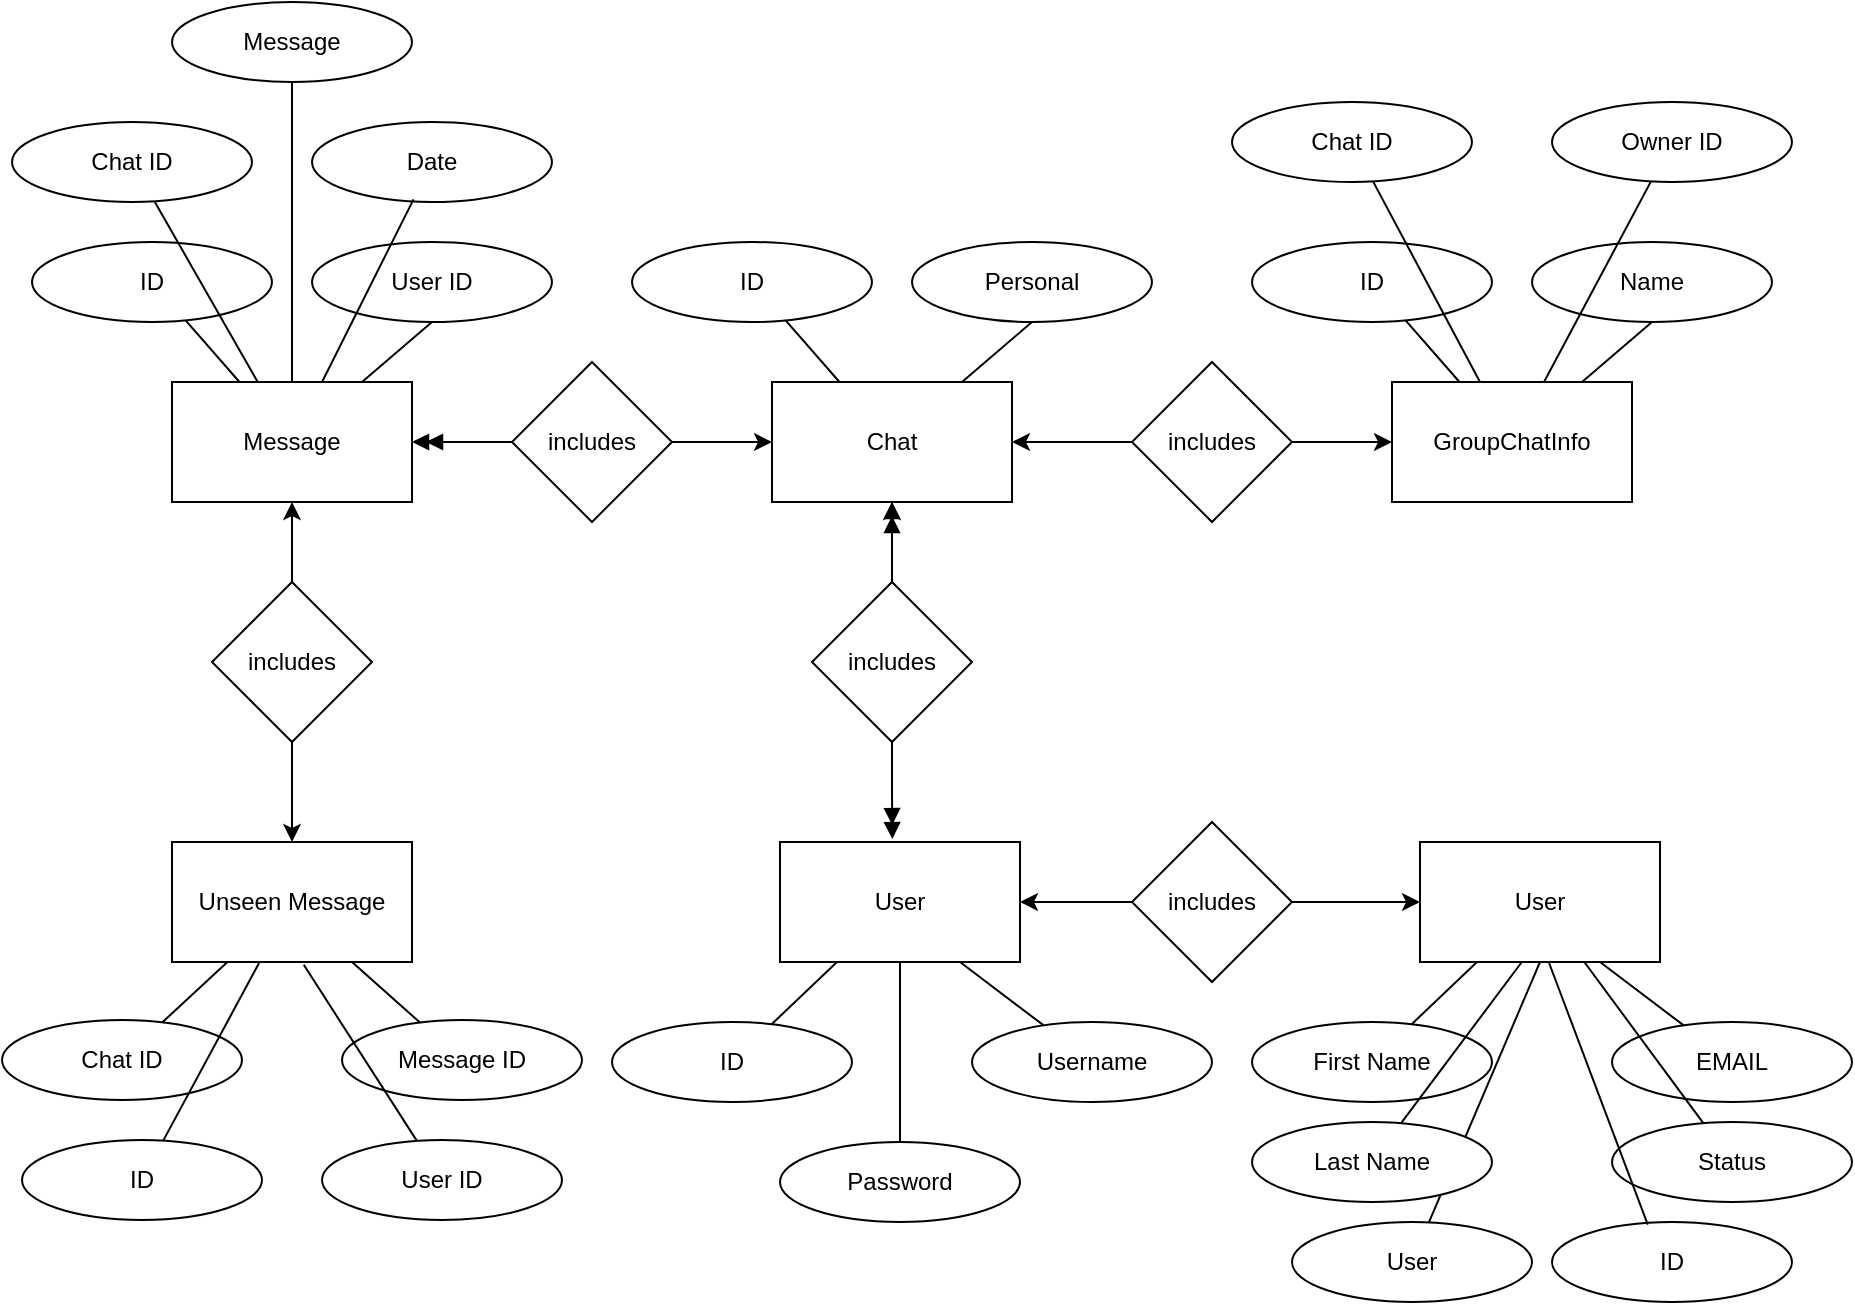<mxfile version="21.2.9" type="google">
  <diagram name="Страница 1" id="jiMFPikLFae624csRV89">
    <mxGraphModel grid="1" page="1" gridSize="10" guides="1" tooltips="1" connect="1" arrows="1" fold="1" pageScale="1" pageWidth="827" pageHeight="1169" math="0" shadow="0">
      <root>
        <mxCell id="0" />
        <mxCell id="1" parent="0" />
        <mxCell id="3PJ7R5lumfzHkcLI9QBZ-1" value="Chat" style="rounded=0;whiteSpace=wrap;html=1;" vertex="1" parent="1">
          <mxGeometry x="350" y="360" width="120" height="60" as="geometry" />
        </mxCell>
        <mxCell id="3PJ7R5lumfzHkcLI9QBZ-3" value="User" style="rounded=0;whiteSpace=wrap;html=1;" vertex="1" parent="1">
          <mxGeometry x="354" y="590" width="120" height="60" as="geometry" />
        </mxCell>
        <mxCell id="3PJ7R5lumfzHkcLI9QBZ-5" style="edgeStyle=orthogonalEdgeStyle;rounded=0;orthogonalLoop=1;jettySize=auto;html=1;entryX=0.468;entryY=-0.024;entryDx=0;entryDy=0;entryPerimeter=0;endArrow=doubleBlock;endFill=1;" edge="1" parent="1" source="3PJ7R5lumfzHkcLI9QBZ-4" target="3PJ7R5lumfzHkcLI9QBZ-3">
          <mxGeometry relative="1" as="geometry" />
        </mxCell>
        <mxCell id="3PJ7R5lumfzHkcLI9QBZ-6" style="edgeStyle=orthogonalEdgeStyle;rounded=0;orthogonalLoop=1;jettySize=auto;html=1;entryX=0.5;entryY=1;entryDx=0;entryDy=0;" edge="1" parent="1" source="3PJ7R5lumfzHkcLI9QBZ-4" target="3PJ7R5lumfzHkcLI9QBZ-1">
          <mxGeometry relative="1" as="geometry" />
        </mxCell>
        <mxCell id="3PJ7R5lumfzHkcLI9QBZ-11" style="edgeStyle=orthogonalEdgeStyle;rounded=0;orthogonalLoop=1;jettySize=auto;html=1;endArrow=doubleBlock;endFill=1;" edge="1" parent="1" source="3PJ7R5lumfzHkcLI9QBZ-4" target="3PJ7R5lumfzHkcLI9QBZ-1">
          <mxGeometry relative="1" as="geometry" />
        </mxCell>
        <mxCell id="3PJ7R5lumfzHkcLI9QBZ-4" value="includes" style="rhombus;whiteSpace=wrap;html=1;" vertex="1" parent="1">
          <mxGeometry x="370" y="460" width="80" height="80" as="geometry" />
        </mxCell>
        <mxCell id="3PJ7R5lumfzHkcLI9QBZ-7" value="Personal" style="ellipse;whiteSpace=wrap;html=1;" vertex="1" parent="1">
          <mxGeometry x="420" y="290" width="120" height="40" as="geometry" />
        </mxCell>
        <mxCell id="3PJ7R5lumfzHkcLI9QBZ-9" value="ID" style="ellipse;whiteSpace=wrap;html=1;" vertex="1" parent="1">
          <mxGeometry x="280" y="290" width="120" height="40" as="geometry" />
        </mxCell>
        <mxCell id="3PJ7R5lumfzHkcLI9QBZ-10" value="" style="endArrow=none;html=1;rounded=0;entryX=0.5;entryY=1;entryDx=0;entryDy=0;" edge="1" parent="1" source="3PJ7R5lumfzHkcLI9QBZ-1" target="3PJ7R5lumfzHkcLI9QBZ-7">
          <mxGeometry width="50" height="50" relative="1" as="geometry">
            <mxPoint x="410" y="560" as="sourcePoint" />
            <mxPoint x="460" y="510" as="targetPoint" />
          </mxGeometry>
        </mxCell>
        <mxCell id="3PJ7R5lumfzHkcLI9QBZ-12" value="" style="endArrow=none;html=1;rounded=0;" edge="1" parent="1" source="3PJ7R5lumfzHkcLI9QBZ-1" target="3PJ7R5lumfzHkcLI9QBZ-9">
          <mxGeometry width="50" height="50" relative="1" as="geometry">
            <mxPoint x="410" y="560" as="sourcePoint" />
            <mxPoint x="460" y="510" as="targetPoint" />
          </mxGeometry>
        </mxCell>
        <mxCell id="3PJ7R5lumfzHkcLI9QBZ-14" value="ID" style="ellipse;whiteSpace=wrap;html=1;" vertex="1" parent="1">
          <mxGeometry x="270" y="680" width="120" height="40" as="geometry" />
        </mxCell>
        <mxCell id="3PJ7R5lumfzHkcLI9QBZ-15" value="Password" style="ellipse;whiteSpace=wrap;html=1;" vertex="1" parent="1">
          <mxGeometry x="354" y="740" width="120" height="40" as="geometry" />
        </mxCell>
        <mxCell id="3PJ7R5lumfzHkcLI9QBZ-16" value="Username" style="ellipse;whiteSpace=wrap;html=1;" vertex="1" parent="1">
          <mxGeometry x="450" y="680" width="120" height="40" as="geometry" />
        </mxCell>
        <mxCell id="3PJ7R5lumfzHkcLI9QBZ-17" value="" style="endArrow=none;html=1;rounded=0;" edge="1" parent="1" source="3PJ7R5lumfzHkcLI9QBZ-3" target="3PJ7R5lumfzHkcLI9QBZ-14">
          <mxGeometry width="50" height="50" relative="1" as="geometry">
            <mxPoint x="410" y="640" as="sourcePoint" />
            <mxPoint x="460" y="590" as="targetPoint" />
          </mxGeometry>
        </mxCell>
        <mxCell id="3PJ7R5lumfzHkcLI9QBZ-18" value="" style="endArrow=none;html=1;rounded=0;exitX=0.5;exitY=1;exitDx=0;exitDy=0;exitPerimeter=0;" edge="1" parent="1" source="3PJ7R5lumfzHkcLI9QBZ-3" target="3PJ7R5lumfzHkcLI9QBZ-15">
          <mxGeometry width="50" height="50" relative="1" as="geometry">
            <mxPoint x="410" y="640" as="sourcePoint" />
            <mxPoint x="460" y="590" as="targetPoint" />
          </mxGeometry>
        </mxCell>
        <mxCell id="3PJ7R5lumfzHkcLI9QBZ-19" value="" style="endArrow=none;html=1;rounded=0;exitX=0.75;exitY=1;exitDx=0;exitDy=0;" edge="1" parent="1" source="3PJ7R5lumfzHkcLI9QBZ-3" target="3PJ7R5lumfzHkcLI9QBZ-16">
          <mxGeometry width="50" height="50" relative="1" as="geometry">
            <mxPoint x="410" y="640" as="sourcePoint" />
            <mxPoint x="460" y="590" as="targetPoint" />
          </mxGeometry>
        </mxCell>
        <mxCell id="3PJ7R5lumfzHkcLI9QBZ-20" value="GroupChatInfo" style="rounded=0;whiteSpace=wrap;html=1;" vertex="1" parent="1">
          <mxGeometry x="660" y="360" width="120" height="60" as="geometry" />
        </mxCell>
        <mxCell id="3PJ7R5lumfzHkcLI9QBZ-21" value="Name" style="ellipse;whiteSpace=wrap;html=1;" vertex="1" parent="1">
          <mxGeometry x="730" y="290" width="120" height="40" as="geometry" />
        </mxCell>
        <mxCell id="3PJ7R5lumfzHkcLI9QBZ-22" value="ID" style="ellipse;whiteSpace=wrap;html=1;" vertex="1" parent="1">
          <mxGeometry x="590" y="290" width="120" height="40" as="geometry" />
        </mxCell>
        <mxCell id="3PJ7R5lumfzHkcLI9QBZ-23" value="" style="endArrow=none;html=1;rounded=0;entryX=0.5;entryY=1;entryDx=0;entryDy=0;" edge="1" parent="1" source="3PJ7R5lumfzHkcLI9QBZ-20" target="3PJ7R5lumfzHkcLI9QBZ-21">
          <mxGeometry width="50" height="50" relative="1" as="geometry">
            <mxPoint x="720" y="560" as="sourcePoint" />
            <mxPoint x="770" y="510" as="targetPoint" />
          </mxGeometry>
        </mxCell>
        <mxCell id="3PJ7R5lumfzHkcLI9QBZ-24" value="" style="endArrow=none;html=1;rounded=0;" edge="1" parent="1" source="3PJ7R5lumfzHkcLI9QBZ-20" target="3PJ7R5lumfzHkcLI9QBZ-22">
          <mxGeometry width="50" height="50" relative="1" as="geometry">
            <mxPoint x="720" y="560" as="sourcePoint" />
            <mxPoint x="770" y="510" as="targetPoint" />
          </mxGeometry>
        </mxCell>
        <mxCell id="3PJ7R5lumfzHkcLI9QBZ-25" value="Owner ID" style="ellipse;whiteSpace=wrap;html=1;" vertex="1" parent="1">
          <mxGeometry x="740" y="220" width="120" height="40" as="geometry" />
        </mxCell>
        <mxCell id="3PJ7R5lumfzHkcLI9QBZ-26" value="Chat ID" style="ellipse;whiteSpace=wrap;html=1;" vertex="1" parent="1">
          <mxGeometry x="580" y="220" width="120" height="40" as="geometry" />
        </mxCell>
        <mxCell id="3PJ7R5lumfzHkcLI9QBZ-27" value="" style="endArrow=none;html=1;rounded=0;" edge="1" parent="1" source="3PJ7R5lumfzHkcLI9QBZ-20" target="3PJ7R5lumfzHkcLI9QBZ-26">
          <mxGeometry width="50" height="50" relative="1" as="geometry">
            <mxPoint x="690" y="470" as="sourcePoint" />
            <mxPoint x="740" y="420" as="targetPoint" />
          </mxGeometry>
        </mxCell>
        <mxCell id="3PJ7R5lumfzHkcLI9QBZ-28" value="" style="endArrow=none;html=1;rounded=0;" edge="1" parent="1" source="3PJ7R5lumfzHkcLI9QBZ-20" target="3PJ7R5lumfzHkcLI9QBZ-25">
          <mxGeometry width="50" height="50" relative="1" as="geometry">
            <mxPoint x="690" y="470" as="sourcePoint" />
            <mxPoint x="740" y="420" as="targetPoint" />
          </mxGeometry>
        </mxCell>
        <mxCell id="lq_0w_lqpPaoq404DFsg-3" style="edgeStyle=orthogonalEdgeStyle;rounded=0;orthogonalLoop=1;jettySize=auto;html=1;" edge="1" parent="1" source="lq_0w_lqpPaoq404DFsg-1" target="3PJ7R5lumfzHkcLI9QBZ-20">
          <mxGeometry relative="1" as="geometry" />
        </mxCell>
        <mxCell id="lq_0w_lqpPaoq404DFsg-4" style="edgeStyle=orthogonalEdgeStyle;rounded=0;orthogonalLoop=1;jettySize=auto;html=1;entryX=1;entryY=0.5;entryDx=0;entryDy=0;" edge="1" parent="1" source="lq_0w_lqpPaoq404DFsg-1" target="3PJ7R5lumfzHkcLI9QBZ-1">
          <mxGeometry relative="1" as="geometry" />
        </mxCell>
        <mxCell id="lq_0w_lqpPaoq404DFsg-1" value="includes" style="rhombus;whiteSpace=wrap;html=1;" vertex="1" parent="1">
          <mxGeometry x="530" y="350" width="80" height="80" as="geometry" />
        </mxCell>
        <mxCell id="lq_0w_lqpPaoq404DFsg-5" value="Message" style="rounded=0;whiteSpace=wrap;html=1;" vertex="1" parent="1">
          <mxGeometry x="50" y="360" width="120" height="60" as="geometry" />
        </mxCell>
        <mxCell id="lq_0w_lqpPaoq404DFsg-6" value="User ID" style="ellipse;whiteSpace=wrap;html=1;" vertex="1" parent="1">
          <mxGeometry x="120" y="290" width="120" height="40" as="geometry" />
        </mxCell>
        <mxCell id="lq_0w_lqpPaoq404DFsg-7" value="ID" style="ellipse;whiteSpace=wrap;html=1;" vertex="1" parent="1">
          <mxGeometry x="-20" y="290" width="120" height="40" as="geometry" />
        </mxCell>
        <mxCell id="lq_0w_lqpPaoq404DFsg-8" value="" style="endArrow=none;html=1;rounded=0;entryX=0.5;entryY=1;entryDx=0;entryDy=0;" edge="1" parent="1" source="lq_0w_lqpPaoq404DFsg-5" target="lq_0w_lqpPaoq404DFsg-6">
          <mxGeometry width="50" height="50" relative="1" as="geometry">
            <mxPoint x="110" y="560" as="sourcePoint" />
            <mxPoint x="160" y="510" as="targetPoint" />
          </mxGeometry>
        </mxCell>
        <mxCell id="lq_0w_lqpPaoq404DFsg-9" value="" style="endArrow=none;html=1;rounded=0;" edge="1" parent="1" source="lq_0w_lqpPaoq404DFsg-5" target="lq_0w_lqpPaoq404DFsg-7">
          <mxGeometry width="50" height="50" relative="1" as="geometry">
            <mxPoint x="110" y="560" as="sourcePoint" />
            <mxPoint x="160" y="510" as="targetPoint" />
          </mxGeometry>
        </mxCell>
        <mxCell id="lq_0w_lqpPaoq404DFsg-11" value="Chat ID" style="ellipse;whiteSpace=wrap;html=1;" vertex="1" parent="1">
          <mxGeometry x="-30" y="230" width="120" height="40" as="geometry" />
        </mxCell>
        <mxCell id="lq_0w_lqpPaoq404DFsg-12" value="" style="endArrow=none;html=1;rounded=0;" edge="1" parent="1" source="lq_0w_lqpPaoq404DFsg-5" target="lq_0w_lqpPaoq404DFsg-11">
          <mxGeometry width="50" height="50" relative="1" as="geometry">
            <mxPoint x="80" y="470" as="sourcePoint" />
            <mxPoint x="130" y="420" as="targetPoint" />
          </mxGeometry>
        </mxCell>
        <mxCell id="lq_0w_lqpPaoq404DFsg-16" style="edgeStyle=orthogonalEdgeStyle;rounded=0;orthogonalLoop=1;jettySize=auto;html=1;entryX=0;entryY=0.5;entryDx=0;entryDy=0;" edge="1" parent="1" source="lq_0w_lqpPaoq404DFsg-15" target="3PJ7R5lumfzHkcLI9QBZ-1">
          <mxGeometry relative="1" as="geometry" />
        </mxCell>
        <mxCell id="lq_0w_lqpPaoq404DFsg-17" style="edgeStyle=orthogonalEdgeStyle;rounded=0;orthogonalLoop=1;jettySize=auto;html=1;endArrow=doubleBlock;endFill=1;" edge="1" parent="1" source="lq_0w_lqpPaoq404DFsg-15" target="lq_0w_lqpPaoq404DFsg-5">
          <mxGeometry relative="1" as="geometry" />
        </mxCell>
        <mxCell id="lq_0w_lqpPaoq404DFsg-15" value="includes" style="rhombus;whiteSpace=wrap;html=1;" vertex="1" parent="1">
          <mxGeometry x="220" y="350" width="80" height="80" as="geometry" />
        </mxCell>
        <mxCell id="m8zrVRxtoHdMWbyv3WEk-1" value="User" style="rounded=0;whiteSpace=wrap;html=1;" vertex="1" parent="1">
          <mxGeometry x="674" y="590" width="120" height="60" as="geometry" />
        </mxCell>
        <mxCell id="m8zrVRxtoHdMWbyv3WEk-2" value="First Name" style="ellipse;whiteSpace=wrap;html=1;" vertex="1" parent="1">
          <mxGeometry x="590" y="680" width="120" height="40" as="geometry" />
        </mxCell>
        <mxCell id="m8zrVRxtoHdMWbyv3WEk-3" value="User" style="ellipse;whiteSpace=wrap;html=1;" vertex="1" parent="1">
          <mxGeometry x="610" y="780" width="120" height="40" as="geometry" />
        </mxCell>
        <mxCell id="m8zrVRxtoHdMWbyv3WEk-4" value="EMAIL" style="ellipse;whiteSpace=wrap;html=1;" vertex="1" parent="1">
          <mxGeometry x="770" y="680" width="120" height="40" as="geometry" />
        </mxCell>
        <mxCell id="m8zrVRxtoHdMWbyv3WEk-5" value="" style="endArrow=none;html=1;rounded=0;" edge="1" parent="1" source="m8zrVRxtoHdMWbyv3WEk-1" target="m8zrVRxtoHdMWbyv3WEk-2">
          <mxGeometry width="50" height="50" relative="1" as="geometry">
            <mxPoint x="730" y="640" as="sourcePoint" />
            <mxPoint x="780" y="590" as="targetPoint" />
          </mxGeometry>
        </mxCell>
        <mxCell id="m8zrVRxtoHdMWbyv3WEk-6" value="" style="endArrow=none;html=1;rounded=0;exitX=0.5;exitY=1;exitDx=0;exitDy=0;exitPerimeter=0;" edge="1" parent="1" source="m8zrVRxtoHdMWbyv3WEk-1" target="m8zrVRxtoHdMWbyv3WEk-3">
          <mxGeometry width="50" height="50" relative="1" as="geometry">
            <mxPoint x="730" y="640" as="sourcePoint" />
            <mxPoint x="780" y="590" as="targetPoint" />
          </mxGeometry>
        </mxCell>
        <mxCell id="m8zrVRxtoHdMWbyv3WEk-7" value="" style="endArrow=none;html=1;rounded=0;exitX=0.75;exitY=1;exitDx=0;exitDy=0;" edge="1" parent="1" source="m8zrVRxtoHdMWbyv3WEk-1" target="m8zrVRxtoHdMWbyv3WEk-4">
          <mxGeometry width="50" height="50" relative="1" as="geometry">
            <mxPoint x="730" y="640" as="sourcePoint" />
            <mxPoint x="780" y="590" as="targetPoint" />
          </mxGeometry>
        </mxCell>
        <mxCell id="m8zrVRxtoHdMWbyv3WEk-8" value="Last Name" style="ellipse;whiteSpace=wrap;html=1;" vertex="1" parent="1">
          <mxGeometry x="590" y="730" width="120" height="40" as="geometry" />
        </mxCell>
        <mxCell id="m8zrVRxtoHdMWbyv3WEk-9" value="Status" style="ellipse;whiteSpace=wrap;html=1;" vertex="1" parent="1">
          <mxGeometry x="770" y="730" width="120" height="40" as="geometry" />
        </mxCell>
        <mxCell id="m8zrVRxtoHdMWbyv3WEk-10" value="ID" style="ellipse;whiteSpace=wrap;html=1;" vertex="1" parent="1">
          <mxGeometry x="740" y="780" width="120" height="40" as="geometry" />
        </mxCell>
        <mxCell id="m8zrVRxtoHdMWbyv3WEk-11" value="" style="endArrow=none;html=1;rounded=0;entryX=0.399;entryY=0.033;entryDx=0;entryDy=0;entryPerimeter=0;exitX=0.536;exitY=0.998;exitDx=0;exitDy=0;exitPerimeter=0;" edge="1" parent="1" source="m8zrVRxtoHdMWbyv3WEk-1" target="m8zrVRxtoHdMWbyv3WEk-10">
          <mxGeometry width="50" height="50" relative="1" as="geometry">
            <mxPoint x="730" y="840" as="sourcePoint" />
            <mxPoint x="780" y="790" as="targetPoint" />
          </mxGeometry>
        </mxCell>
        <mxCell id="m8zrVRxtoHdMWbyv3WEk-12" value="" style="endArrow=none;html=1;rounded=0;" edge="1" parent="1" source="m8zrVRxtoHdMWbyv3WEk-1" target="m8zrVRxtoHdMWbyv3WEk-9">
          <mxGeometry width="50" height="50" relative="1" as="geometry">
            <mxPoint x="730" y="840" as="sourcePoint" />
            <mxPoint x="780" y="790" as="targetPoint" />
          </mxGeometry>
        </mxCell>
        <mxCell id="m8zrVRxtoHdMWbyv3WEk-13" value="" style="endArrow=none;html=1;rounded=0;entryX=0.425;entryY=0.998;entryDx=0;entryDy=0;entryPerimeter=0;" edge="1" parent="1" source="m8zrVRxtoHdMWbyv3WEk-8" target="m8zrVRxtoHdMWbyv3WEk-1">
          <mxGeometry width="50" height="50" relative="1" as="geometry">
            <mxPoint x="730" y="840" as="sourcePoint" />
            <mxPoint x="780" y="790" as="targetPoint" />
          </mxGeometry>
        </mxCell>
        <mxCell id="m8zrVRxtoHdMWbyv3WEk-14" value="includes" style="rhombus;whiteSpace=wrap;html=1;" vertex="1" parent="1">
          <mxGeometry x="530" y="580" width="80" height="80" as="geometry" />
        </mxCell>
        <mxCell id="m8zrVRxtoHdMWbyv3WEk-15" value="" style="endArrow=classic;html=1;rounded=0;entryX=0;entryY=0.5;entryDx=0;entryDy=0;" edge="1" parent="1" source="m8zrVRxtoHdMWbyv3WEk-14" target="m8zrVRxtoHdMWbyv3WEk-1">
          <mxGeometry width="50" height="50" relative="1" as="geometry">
            <mxPoint x="580" y="710" as="sourcePoint" />
            <mxPoint x="630" y="660" as="targetPoint" />
          </mxGeometry>
        </mxCell>
        <mxCell id="m8zrVRxtoHdMWbyv3WEk-16" value="" style="endArrow=classic;html=1;rounded=0;entryX=1;entryY=0.5;entryDx=0;entryDy=0;" edge="1" parent="1" source="m8zrVRxtoHdMWbyv3WEk-14" target="3PJ7R5lumfzHkcLI9QBZ-3">
          <mxGeometry width="50" height="50" relative="1" as="geometry">
            <mxPoint x="580" y="710" as="sourcePoint" />
            <mxPoint x="630" y="660" as="targetPoint" />
          </mxGeometry>
        </mxCell>
        <mxCell id="m8zrVRxtoHdMWbyv3WEk-17" value="Date" style="ellipse;whiteSpace=wrap;html=1;" vertex="1" parent="1">
          <mxGeometry x="120" y="230" width="120" height="40" as="geometry" />
        </mxCell>
        <mxCell id="m8zrVRxtoHdMWbyv3WEk-18" value="Message" style="ellipse;whiteSpace=wrap;html=1;" vertex="1" parent="1">
          <mxGeometry x="50" y="170" width="120" height="40" as="geometry" />
        </mxCell>
        <mxCell id="m8zrVRxtoHdMWbyv3WEk-19" value="" style="endArrow=none;html=1;rounded=0;entryX=0.423;entryY=0.967;entryDx=0;entryDy=0;entryPerimeter=0;" edge="1" parent="1" source="lq_0w_lqpPaoq404DFsg-5" target="m8zrVRxtoHdMWbyv3WEk-17">
          <mxGeometry width="50" height="50" relative="1" as="geometry">
            <mxPoint x="100" y="450" as="sourcePoint" />
            <mxPoint x="150" y="400" as="targetPoint" />
          </mxGeometry>
        </mxCell>
        <mxCell id="m8zrVRxtoHdMWbyv3WEk-20" value="" style="endArrow=none;html=1;rounded=0;entryX=0.5;entryY=1;entryDx=0;entryDy=0;" edge="1" parent="1" source="lq_0w_lqpPaoq404DFsg-5" target="m8zrVRxtoHdMWbyv3WEk-18">
          <mxGeometry width="50" height="50" relative="1" as="geometry">
            <mxPoint x="100" y="450" as="sourcePoint" />
            <mxPoint x="150" y="400" as="targetPoint" />
          </mxGeometry>
        </mxCell>
        <mxCell id="m8zrVRxtoHdMWbyv3WEk-21" value="Unseen Message" style="rounded=0;whiteSpace=wrap;html=1;" vertex="1" parent="1">
          <mxGeometry x="50" y="590" width="120" height="60" as="geometry" />
        </mxCell>
        <mxCell id="m8zrVRxtoHdMWbyv3WEk-31" value="includes" style="rhombus;whiteSpace=wrap;html=1;" vertex="1" parent="1">
          <mxGeometry x="70" y="460" width="80" height="80" as="geometry" />
        </mxCell>
        <mxCell id="m8zrVRxtoHdMWbyv3WEk-32" value="User ID" style="ellipse;whiteSpace=wrap;html=1;" vertex="1" parent="1">
          <mxGeometry x="125" y="739" width="120" height="40" as="geometry" />
        </mxCell>
        <mxCell id="m8zrVRxtoHdMWbyv3WEk-33" value="ID" style="ellipse;whiteSpace=wrap;html=1;" vertex="1" parent="1">
          <mxGeometry x="-25" y="739" width="120" height="40" as="geometry" />
        </mxCell>
        <mxCell id="m8zrVRxtoHdMWbyv3WEk-34" value="Chat ID" style="ellipse;whiteSpace=wrap;html=1;" vertex="1" parent="1">
          <mxGeometry x="-35" y="679" width="120" height="40" as="geometry" />
        </mxCell>
        <mxCell id="m8zrVRxtoHdMWbyv3WEk-35" value="Message ID" style="ellipse;whiteSpace=wrap;html=1;" vertex="1" parent="1">
          <mxGeometry x="135" y="679" width="120" height="40" as="geometry" />
        </mxCell>
        <mxCell id="m8zrVRxtoHdMWbyv3WEk-36" value="" style="endArrow=none;html=1;rounded=0;" edge="1" parent="1" source="m8zrVRxtoHdMWbyv3WEk-34" target="m8zrVRxtoHdMWbyv3WEk-21">
          <mxGeometry width="50" height="50" relative="1" as="geometry">
            <mxPoint x="100" y="520" as="sourcePoint" />
            <mxPoint x="150" y="470" as="targetPoint" />
          </mxGeometry>
        </mxCell>
        <mxCell id="m8zrVRxtoHdMWbyv3WEk-37" value="" style="endArrow=none;html=1;rounded=0;" edge="1" parent="1" source="m8zrVRxtoHdMWbyv3WEk-21" target="m8zrVRxtoHdMWbyv3WEk-33">
          <mxGeometry width="50" height="50" relative="1" as="geometry">
            <mxPoint x="100" y="600" as="sourcePoint" />
            <mxPoint x="150" y="550" as="targetPoint" />
          </mxGeometry>
        </mxCell>
        <mxCell id="m8zrVRxtoHdMWbyv3WEk-38" value="" style="endArrow=none;html=1;rounded=0;exitX=0.75;exitY=1;exitDx=0;exitDy=0;" edge="1" parent="1" source="m8zrVRxtoHdMWbyv3WEk-21" target="m8zrVRxtoHdMWbyv3WEk-35">
          <mxGeometry width="50" height="50" relative="1" as="geometry">
            <mxPoint x="100" y="600" as="sourcePoint" />
            <mxPoint x="150" y="550" as="targetPoint" />
          </mxGeometry>
        </mxCell>
        <mxCell id="m8zrVRxtoHdMWbyv3WEk-39" value="" style="endArrow=none;html=1;rounded=0;exitX=0.549;exitY=1.023;exitDx=0;exitDy=0;exitPerimeter=0;" edge="1" parent="1" source="m8zrVRxtoHdMWbyv3WEk-21" target="m8zrVRxtoHdMWbyv3WEk-32">
          <mxGeometry width="50" height="50" relative="1" as="geometry">
            <mxPoint x="100" y="600" as="sourcePoint" />
            <mxPoint x="150" y="550" as="targetPoint" />
          </mxGeometry>
        </mxCell>
        <mxCell id="m8zrVRxtoHdMWbyv3WEk-40" value="" style="endArrow=classic;html=1;rounded=0;entryX=0.5;entryY=0;entryDx=0;entryDy=0;" edge="1" parent="1" source="m8zrVRxtoHdMWbyv3WEk-31" target="m8zrVRxtoHdMWbyv3WEk-21">
          <mxGeometry width="50" height="50" relative="1" as="geometry">
            <mxPoint x="100" y="600" as="sourcePoint" />
            <mxPoint x="150" y="550" as="targetPoint" />
          </mxGeometry>
        </mxCell>
        <mxCell id="m8zrVRxtoHdMWbyv3WEk-41" value="" style="endArrow=classic;html=1;rounded=0;entryX=0.5;entryY=1;entryDx=0;entryDy=0;" edge="1" parent="1" source="m8zrVRxtoHdMWbyv3WEk-31" target="lq_0w_lqpPaoq404DFsg-5">
          <mxGeometry width="50" height="50" relative="1" as="geometry">
            <mxPoint x="100" y="600" as="sourcePoint" />
            <mxPoint x="150" y="550" as="targetPoint" />
          </mxGeometry>
        </mxCell>
      </root>
    </mxGraphModel>
  </diagram>
</mxfile>
